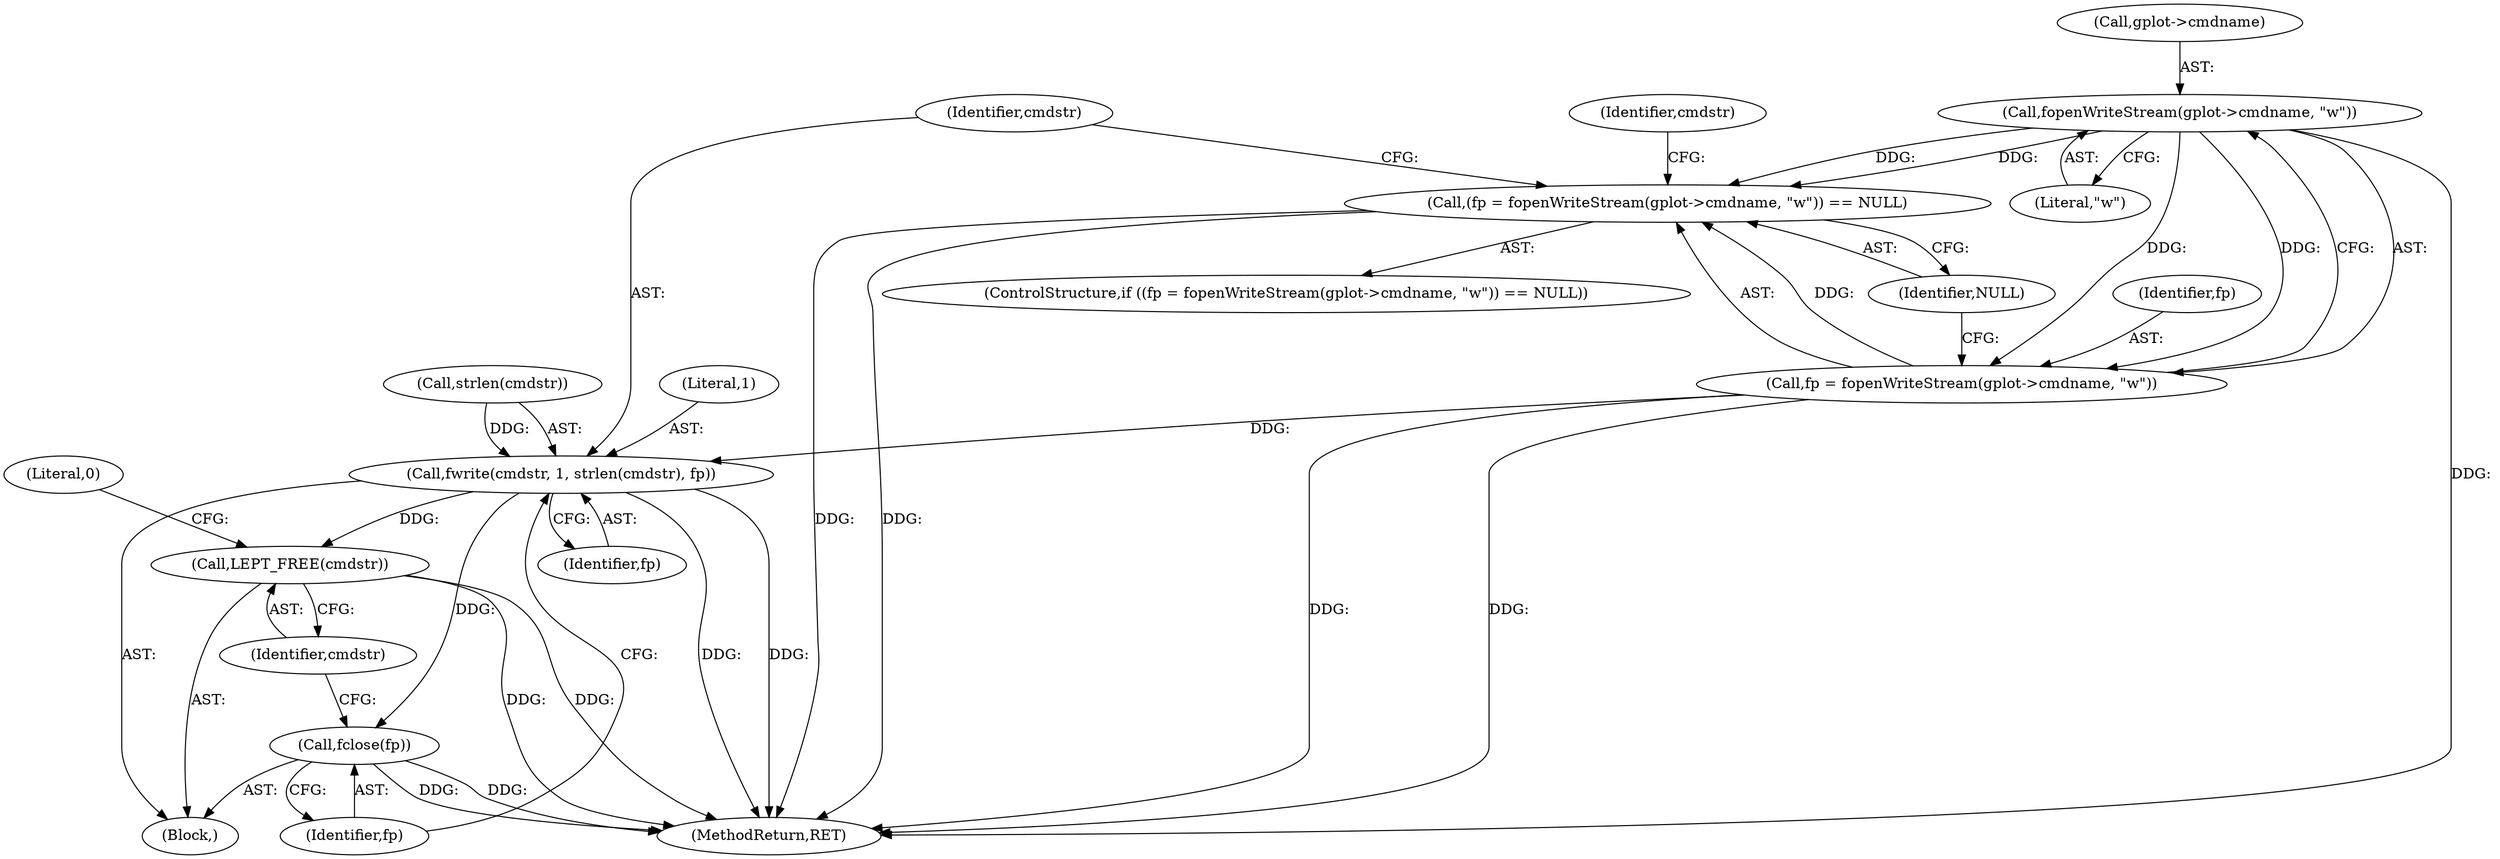 digraph "0_leptonica_ee301cb2029db8a6289c5295daa42bba7715e99a_2@API" {
"1000408" [label="(Call,fopenWriteStream(gplot->cmdname, \"w\"))"];
"1000405" [label="(Call,(fp = fopenWriteStream(gplot->cmdname, \"w\")) == NULL)"];
"1000406" [label="(Call,fp = fopenWriteStream(gplot->cmdname, \"w\"))"];
"1000422" [label="(Call,fwrite(cmdstr, 1, strlen(cmdstr), fp))"];
"1000428" [label="(Call,fclose(fp))"];
"1000430" [label="(Call,LEPT_FREE(cmdstr))"];
"1000434" [label="(MethodReturn,RET)"];
"1000429" [label="(Identifier,fp)"];
"1000416" [label="(Identifier,cmdstr)"];
"1000109" [label="(Block,)"];
"1000409" [label="(Call,gplot->cmdname)"];
"1000422" [label="(Call,fwrite(cmdstr, 1, strlen(cmdstr), fp))"];
"1000413" [label="(Identifier,NULL)"];
"1000433" [label="(Literal,0)"];
"1000427" [label="(Identifier,fp)"];
"1000408" [label="(Call,fopenWriteStream(gplot->cmdname, \"w\"))"];
"1000406" [label="(Call,fp = fopenWriteStream(gplot->cmdname, \"w\"))"];
"1000405" [label="(Call,(fp = fopenWriteStream(gplot->cmdname, \"w\")) == NULL)"];
"1000404" [label="(ControlStructure,if ((fp = fopenWriteStream(gplot->cmdname, \"w\")) == NULL))"];
"1000425" [label="(Call,strlen(cmdstr))"];
"1000424" [label="(Literal,1)"];
"1000428" [label="(Call,fclose(fp))"];
"1000412" [label="(Literal,\"w\")"];
"1000407" [label="(Identifier,fp)"];
"1000431" [label="(Identifier,cmdstr)"];
"1000430" [label="(Call,LEPT_FREE(cmdstr))"];
"1000423" [label="(Identifier,cmdstr)"];
"1000408" -> "1000406"  [label="AST: "];
"1000408" -> "1000412"  [label="CFG: "];
"1000409" -> "1000408"  [label="AST: "];
"1000412" -> "1000408"  [label="AST: "];
"1000406" -> "1000408"  [label="CFG: "];
"1000408" -> "1000434"  [label="DDG: "];
"1000408" -> "1000405"  [label="DDG: "];
"1000408" -> "1000405"  [label="DDG: "];
"1000408" -> "1000406"  [label="DDG: "];
"1000408" -> "1000406"  [label="DDG: "];
"1000405" -> "1000404"  [label="AST: "];
"1000405" -> "1000413"  [label="CFG: "];
"1000406" -> "1000405"  [label="AST: "];
"1000413" -> "1000405"  [label="AST: "];
"1000416" -> "1000405"  [label="CFG: "];
"1000423" -> "1000405"  [label="CFG: "];
"1000405" -> "1000434"  [label="DDG: "];
"1000405" -> "1000434"  [label="DDG: "];
"1000406" -> "1000405"  [label="DDG: "];
"1000407" -> "1000406"  [label="AST: "];
"1000413" -> "1000406"  [label="CFG: "];
"1000406" -> "1000434"  [label="DDG: "];
"1000406" -> "1000434"  [label="DDG: "];
"1000406" -> "1000422"  [label="DDG: "];
"1000422" -> "1000109"  [label="AST: "];
"1000422" -> "1000427"  [label="CFG: "];
"1000423" -> "1000422"  [label="AST: "];
"1000424" -> "1000422"  [label="AST: "];
"1000425" -> "1000422"  [label="AST: "];
"1000427" -> "1000422"  [label="AST: "];
"1000429" -> "1000422"  [label="CFG: "];
"1000422" -> "1000434"  [label="DDG: "];
"1000422" -> "1000434"  [label="DDG: "];
"1000425" -> "1000422"  [label="DDG: "];
"1000422" -> "1000428"  [label="DDG: "];
"1000422" -> "1000430"  [label="DDG: "];
"1000428" -> "1000109"  [label="AST: "];
"1000428" -> "1000429"  [label="CFG: "];
"1000429" -> "1000428"  [label="AST: "];
"1000431" -> "1000428"  [label="CFG: "];
"1000428" -> "1000434"  [label="DDG: "];
"1000428" -> "1000434"  [label="DDG: "];
"1000430" -> "1000109"  [label="AST: "];
"1000430" -> "1000431"  [label="CFG: "];
"1000431" -> "1000430"  [label="AST: "];
"1000433" -> "1000430"  [label="CFG: "];
"1000430" -> "1000434"  [label="DDG: "];
"1000430" -> "1000434"  [label="DDG: "];
}
